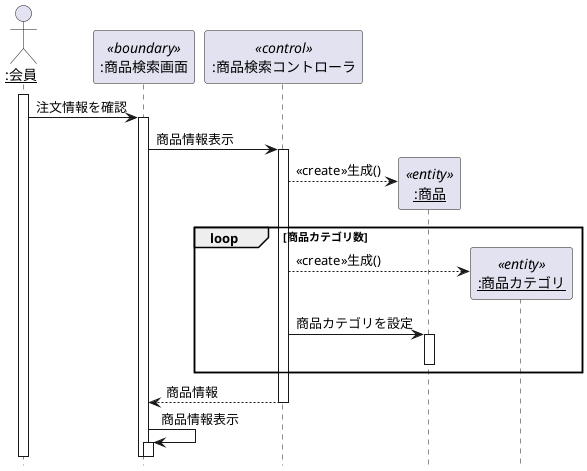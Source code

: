 @startuml 演習４－５
hide footbox
Actor "<u>:会員</u>" as member
participant ":商品検索画面" as search <<boundary>>
participant ":商品検索コントローラ" as control  <<control>>

activate member
    member -> search:注文情報を確認
    activate search
        search -> control:商品情報表示
        activate control
            create "<u>:商品</u>" as goods <<entity>>
            control --> goods:<<create>>生成()
            create "<u>:商品カテゴリ</u>" as category <<entity>>
            loop 商品カテゴリ数
            control --> category:<<create>>生成()
            control -> goods:商品カテゴリを設定
            activate goods
            deactivate goods
            end 
            search <-- control:商品情報
            deactivate control
            search -> search:商品情報表示
            activate search
@enduml